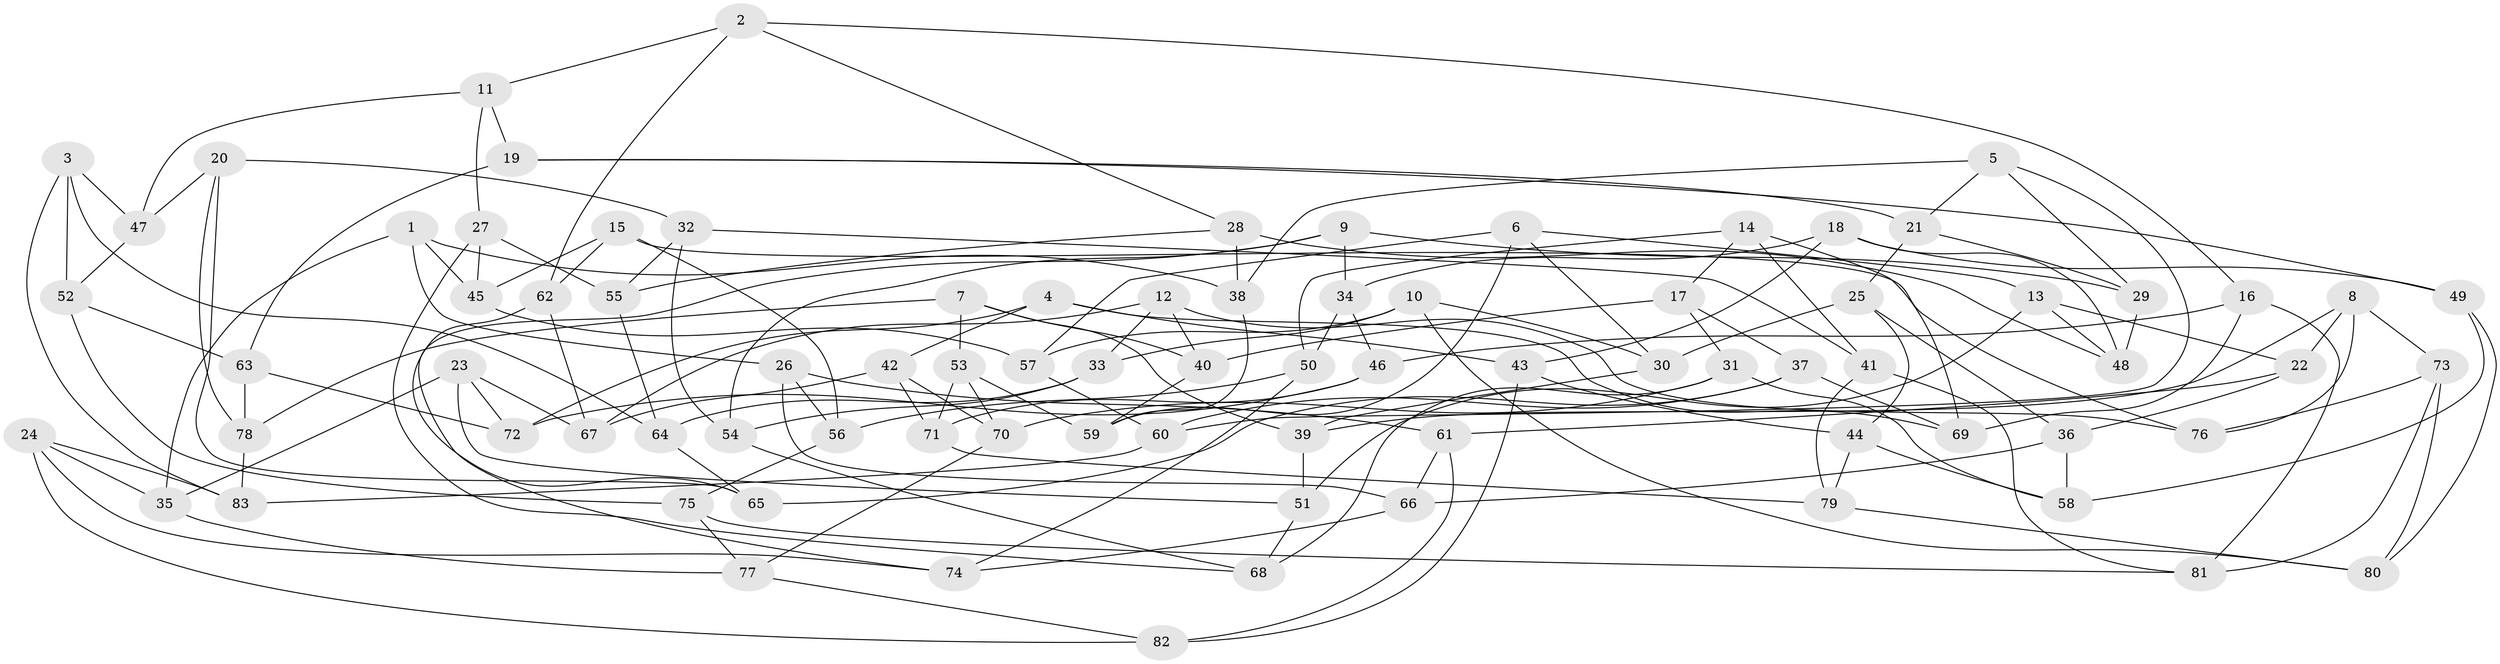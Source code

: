 // Generated by graph-tools (version 1.1) at 2025/58/03/09/25 04:58:42]
// undirected, 83 vertices, 166 edges
graph export_dot {
graph [start="1"]
  node [color=gray90,style=filled];
  1;
  2;
  3;
  4;
  5;
  6;
  7;
  8;
  9;
  10;
  11;
  12;
  13;
  14;
  15;
  16;
  17;
  18;
  19;
  20;
  21;
  22;
  23;
  24;
  25;
  26;
  27;
  28;
  29;
  30;
  31;
  32;
  33;
  34;
  35;
  36;
  37;
  38;
  39;
  40;
  41;
  42;
  43;
  44;
  45;
  46;
  47;
  48;
  49;
  50;
  51;
  52;
  53;
  54;
  55;
  56;
  57;
  58;
  59;
  60;
  61;
  62;
  63;
  64;
  65;
  66;
  67;
  68;
  69;
  70;
  71;
  72;
  73;
  74;
  75;
  76;
  77;
  78;
  79;
  80;
  81;
  82;
  83;
  1 -- 26;
  1 -- 35;
  1 -- 45;
  1 -- 38;
  2 -- 11;
  2 -- 16;
  2 -- 28;
  2 -- 62;
  3 -- 52;
  3 -- 83;
  3 -- 47;
  3 -- 64;
  4 -- 72;
  4 -- 42;
  4 -- 69;
  4 -- 43;
  5 -- 21;
  5 -- 60;
  5 -- 38;
  5 -- 29;
  6 -- 57;
  6 -- 13;
  6 -- 30;
  6 -- 59;
  7 -- 53;
  7 -- 40;
  7 -- 78;
  7 -- 39;
  8 -- 76;
  8 -- 73;
  8 -- 22;
  8 -- 39;
  9 -- 74;
  9 -- 54;
  9 -- 29;
  9 -- 34;
  10 -- 80;
  10 -- 57;
  10 -- 33;
  10 -- 30;
  11 -- 19;
  11 -- 47;
  11 -- 27;
  12 -- 76;
  12 -- 40;
  12 -- 33;
  12 -- 67;
  13 -- 22;
  13 -- 48;
  13 -- 51;
  14 -- 69;
  14 -- 17;
  14 -- 50;
  14 -- 41;
  15 -- 45;
  15 -- 76;
  15 -- 62;
  15 -- 56;
  16 -- 69;
  16 -- 46;
  16 -- 81;
  17 -- 37;
  17 -- 31;
  17 -- 40;
  18 -- 34;
  18 -- 48;
  18 -- 49;
  18 -- 43;
  19 -- 63;
  19 -- 21;
  19 -- 49;
  20 -- 32;
  20 -- 65;
  20 -- 47;
  20 -- 78;
  21 -- 29;
  21 -- 25;
  22 -- 61;
  22 -- 36;
  23 -- 35;
  23 -- 72;
  23 -- 67;
  23 -- 51;
  24 -- 74;
  24 -- 82;
  24 -- 35;
  24 -- 83;
  25 -- 36;
  25 -- 44;
  25 -- 30;
  26 -- 66;
  26 -- 61;
  26 -- 56;
  27 -- 55;
  27 -- 45;
  27 -- 68;
  28 -- 48;
  28 -- 38;
  28 -- 55;
  29 -- 48;
  30 -- 39;
  31 -- 68;
  31 -- 58;
  31 -- 70;
  32 -- 41;
  32 -- 55;
  32 -- 54;
  33 -- 64;
  33 -- 54;
  34 -- 46;
  34 -- 50;
  35 -- 77;
  36 -- 66;
  36 -- 58;
  37 -- 65;
  37 -- 60;
  37 -- 69;
  38 -- 59;
  39 -- 51;
  40 -- 59;
  41 -- 79;
  41 -- 81;
  42 -- 67;
  42 -- 70;
  42 -- 71;
  43 -- 82;
  43 -- 44;
  44 -- 58;
  44 -- 79;
  45 -- 57;
  46 -- 71;
  46 -- 72;
  47 -- 52;
  49 -- 58;
  49 -- 80;
  50 -- 74;
  50 -- 56;
  51 -- 68;
  52 -- 75;
  52 -- 63;
  53 -- 59;
  53 -- 70;
  53 -- 71;
  54 -- 68;
  55 -- 64;
  56 -- 75;
  57 -- 60;
  60 -- 83;
  61 -- 82;
  61 -- 66;
  62 -- 65;
  62 -- 67;
  63 -- 78;
  63 -- 72;
  64 -- 65;
  66 -- 74;
  70 -- 77;
  71 -- 79;
  73 -- 81;
  73 -- 80;
  73 -- 76;
  75 -- 77;
  75 -- 81;
  77 -- 82;
  78 -- 83;
  79 -- 80;
}
